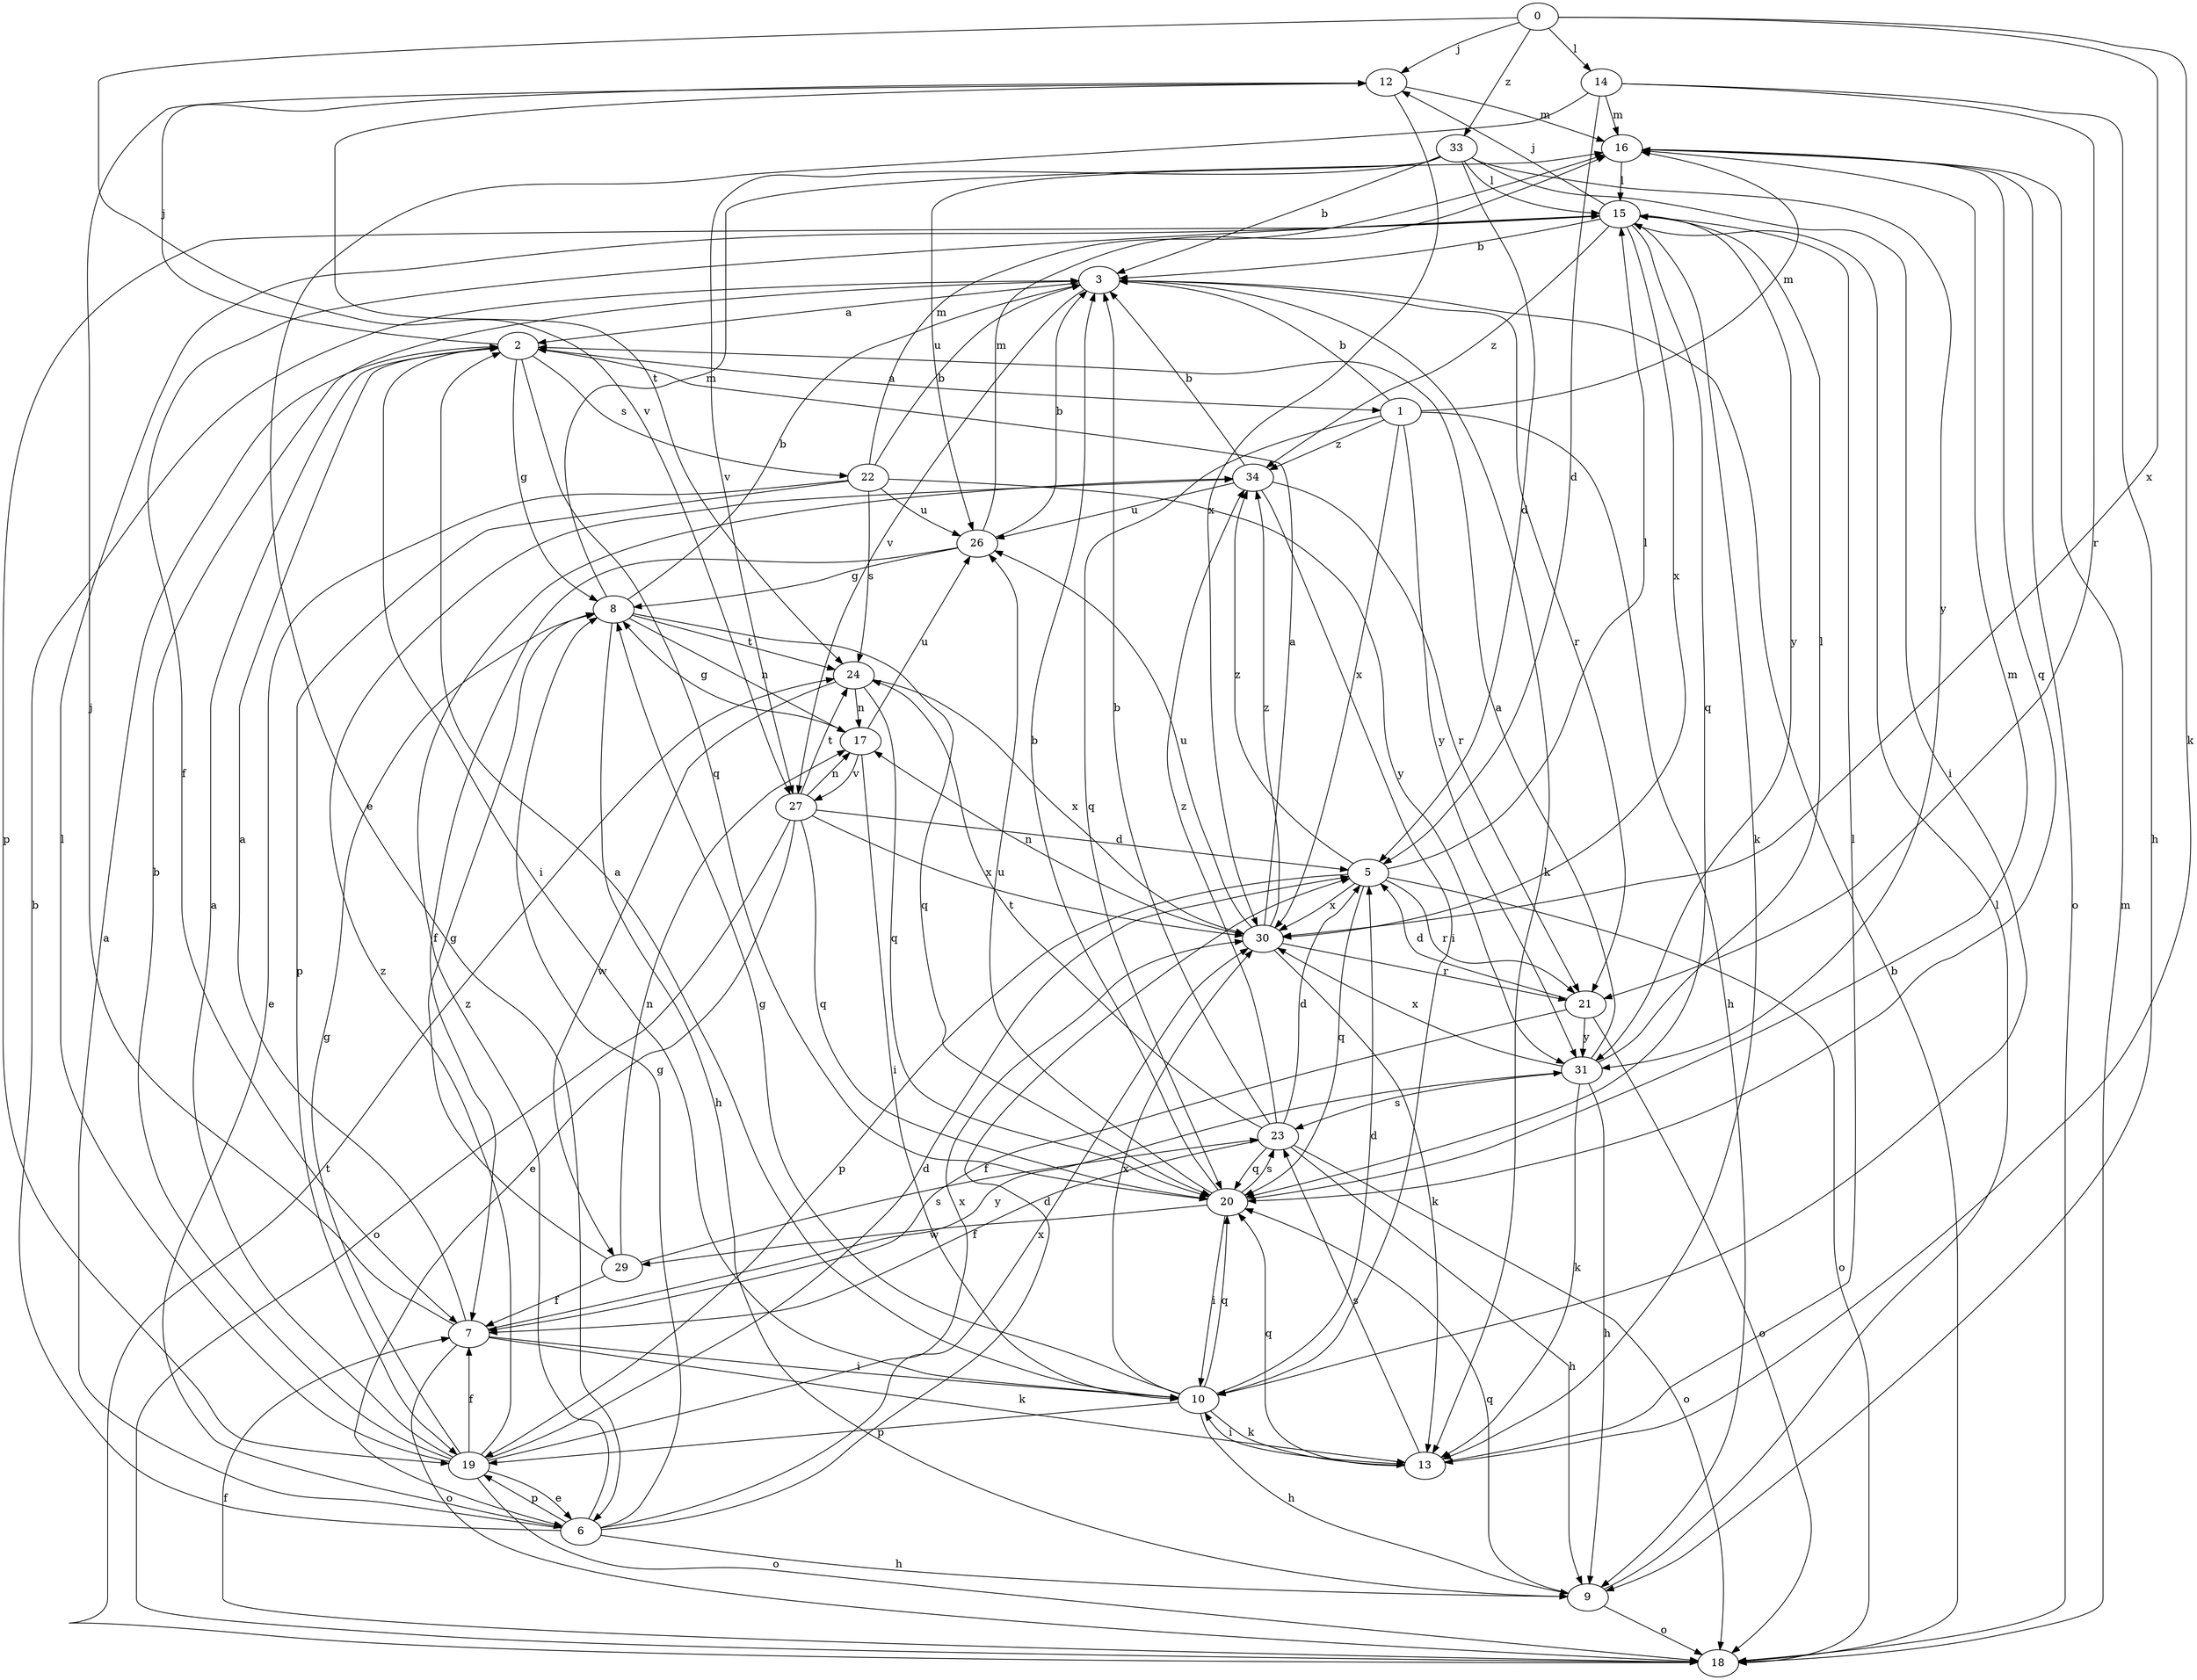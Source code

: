 strict digraph  {
0;
1;
2;
3;
5;
6;
7;
8;
9;
10;
12;
13;
14;
15;
16;
17;
18;
19;
20;
21;
22;
23;
24;
26;
27;
29;
30;
31;
33;
34;
0 -> 12  [label=j];
0 -> 13  [label=k];
0 -> 14  [label=l];
0 -> 27  [label=v];
0 -> 30  [label=x];
0 -> 33  [label=z];
1 -> 3  [label=b];
1 -> 9  [label=h];
1 -> 16  [label=m];
1 -> 20  [label=q];
1 -> 30  [label=x];
1 -> 31  [label=y];
1 -> 34  [label=z];
2 -> 1  [label=a];
2 -> 8  [label=g];
2 -> 10  [label=i];
2 -> 12  [label=j];
2 -> 20  [label=q];
2 -> 22  [label=s];
3 -> 2  [label=a];
3 -> 13  [label=k];
3 -> 21  [label=r];
3 -> 27  [label=v];
5 -> 15  [label=l];
5 -> 18  [label=o];
5 -> 19  [label=p];
5 -> 20  [label=q];
5 -> 21  [label=r];
5 -> 30  [label=x];
5 -> 34  [label=z];
6 -> 2  [label=a];
6 -> 3  [label=b];
6 -> 5  [label=d];
6 -> 8  [label=g];
6 -> 9  [label=h];
6 -> 19  [label=p];
6 -> 30  [label=x];
6 -> 34  [label=z];
7 -> 2  [label=a];
7 -> 10  [label=i];
7 -> 12  [label=j];
7 -> 13  [label=k];
7 -> 18  [label=o];
7 -> 31  [label=y];
8 -> 3  [label=b];
8 -> 9  [label=h];
8 -> 16  [label=m];
8 -> 17  [label=n];
8 -> 20  [label=q];
8 -> 24  [label=t];
9 -> 15  [label=l];
9 -> 18  [label=o];
9 -> 20  [label=q];
10 -> 2  [label=a];
10 -> 5  [label=d];
10 -> 8  [label=g];
10 -> 9  [label=h];
10 -> 13  [label=k];
10 -> 19  [label=p];
10 -> 20  [label=q];
10 -> 30  [label=x];
12 -> 16  [label=m];
12 -> 24  [label=t];
12 -> 30  [label=x];
13 -> 10  [label=i];
13 -> 15  [label=l];
13 -> 20  [label=q];
13 -> 23  [label=s];
14 -> 5  [label=d];
14 -> 6  [label=e];
14 -> 9  [label=h];
14 -> 16  [label=m];
14 -> 21  [label=r];
15 -> 3  [label=b];
15 -> 7  [label=f];
15 -> 12  [label=j];
15 -> 13  [label=k];
15 -> 19  [label=p];
15 -> 20  [label=q];
15 -> 30  [label=x];
15 -> 31  [label=y];
15 -> 34  [label=z];
16 -> 15  [label=l];
16 -> 18  [label=o];
16 -> 20  [label=q];
17 -> 8  [label=g];
17 -> 10  [label=i];
17 -> 26  [label=u];
17 -> 27  [label=v];
18 -> 3  [label=b];
18 -> 7  [label=f];
18 -> 16  [label=m];
18 -> 24  [label=t];
19 -> 2  [label=a];
19 -> 3  [label=b];
19 -> 5  [label=d];
19 -> 6  [label=e];
19 -> 7  [label=f];
19 -> 8  [label=g];
19 -> 15  [label=l];
19 -> 18  [label=o];
19 -> 30  [label=x];
19 -> 34  [label=z];
20 -> 3  [label=b];
20 -> 10  [label=i];
20 -> 16  [label=m];
20 -> 23  [label=s];
20 -> 26  [label=u];
20 -> 29  [label=w];
21 -> 5  [label=d];
21 -> 7  [label=f];
21 -> 18  [label=o];
21 -> 31  [label=y];
22 -> 3  [label=b];
22 -> 6  [label=e];
22 -> 16  [label=m];
22 -> 19  [label=p];
22 -> 26  [label=u];
22 -> 31  [label=y];
22 -> 24  [label=s];
23 -> 3  [label=b];
23 -> 5  [label=d];
23 -> 7  [label=f];
23 -> 9  [label=h];
23 -> 18  [label=o];
23 -> 20  [label=q];
23 -> 24  [label=t];
23 -> 34  [label=z];
24 -> 17  [label=n];
24 -> 20  [label=q];
24 -> 29  [label=w];
24 -> 30  [label=x];
26 -> 3  [label=b];
26 -> 7  [label=f];
26 -> 8  [label=g];
26 -> 16  [label=m];
27 -> 5  [label=d];
27 -> 6  [label=e];
27 -> 17  [label=n];
27 -> 18  [label=o];
27 -> 20  [label=q];
27 -> 24  [label=t];
27 -> 30  [label=x];
29 -> 7  [label=f];
29 -> 8  [label=g];
29 -> 17  [label=n];
29 -> 23  [label=s];
30 -> 2  [label=a];
30 -> 13  [label=k];
30 -> 17  [label=n];
30 -> 21  [label=r];
30 -> 26  [label=u];
30 -> 34  [label=z];
31 -> 2  [label=a];
31 -> 9  [label=h];
31 -> 13  [label=k];
31 -> 15  [label=l];
31 -> 23  [label=s];
31 -> 30  [label=x];
33 -> 3  [label=b];
33 -> 5  [label=d];
33 -> 10  [label=i];
33 -> 15  [label=l];
33 -> 26  [label=u];
33 -> 27  [label=v];
33 -> 31  [label=y];
34 -> 3  [label=b];
34 -> 10  [label=i];
34 -> 21  [label=r];
34 -> 26  [label=u];
}

